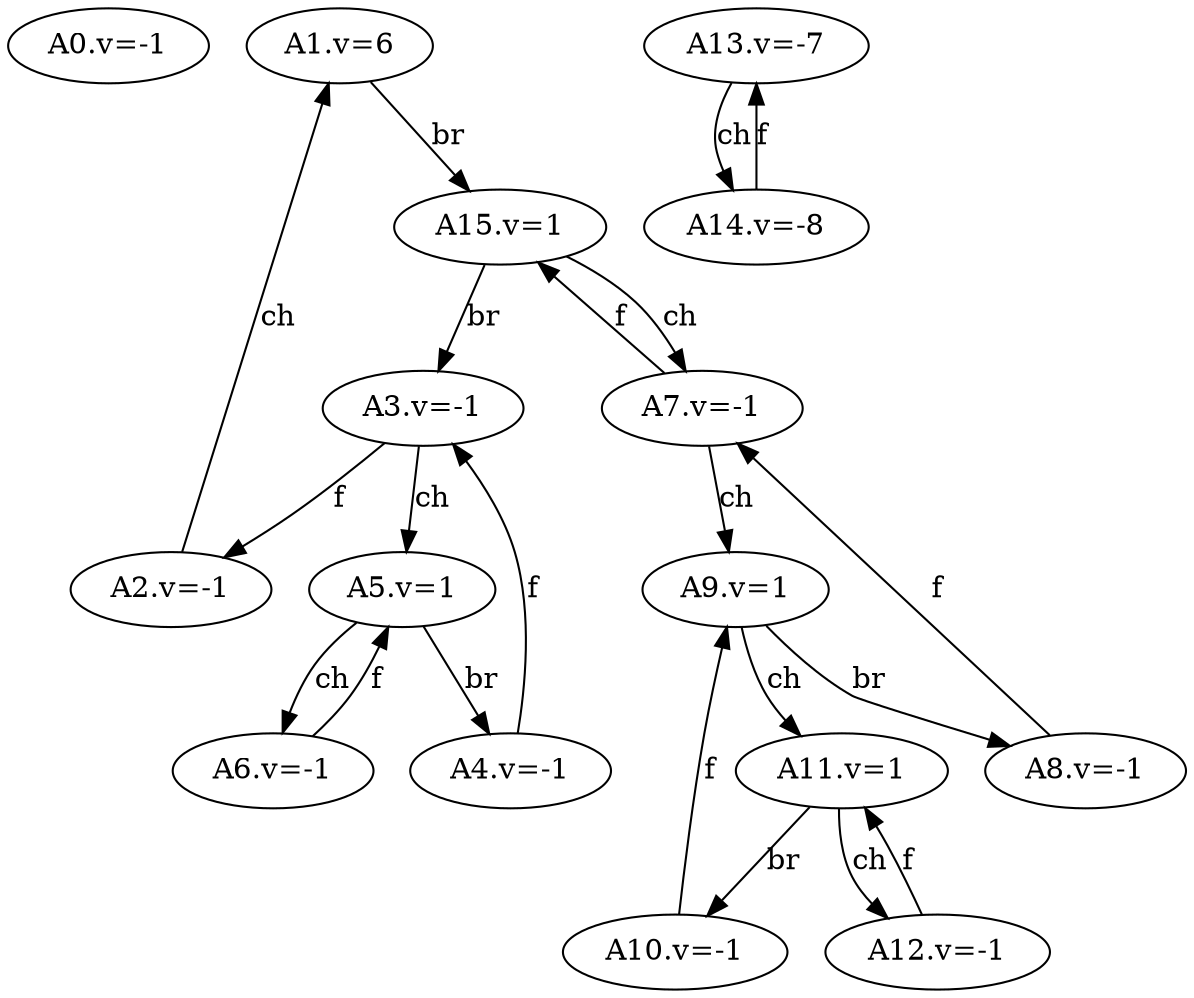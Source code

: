 digraph {
A0 [label="A0.v=-1"]
A1 [label="A1.v=6"]
A2 [label="A2.v=-1"]
A3 [label="A3.v=-1"]
A4 [label="A4.v=-1"]
A5 [label="A5.v=1"]
A6 [label="A6.v=-1"]
A7 [label="A7.v=-1"]
A8 [label="A8.v=-1"]
A9 [label="A9.v=1"]
A10 [label="A10.v=-1"]
A11 [label="A11.v=1"]
A12 [label="A12.v=-1"]
A13 [label="A13.v=-7"]
A14 [label="A14.v=-8"]
A15 [label="A15.v=1"]
A1 -> A15 [label="br"]
A2 -> A1 [label="ch"]
A3 -> A5 [label="ch"]
A3 -> A2 [label="f"]
A4 -> A3 [label="f"]
A5 -> A6 [label="ch"]
A5 -> A4 [label="br"]
A6 -> A5 [label="f"]
A7 -> A9 [label="ch"]
A7 -> A15 [label="f"]
A8 -> A7 [label="f"]
A9 -> A11 [label="ch"]
A9 -> A8 [label="br"]
A10 -> A9 [label="f"]
A11 -> A12 [label="ch"]
A11 -> A10 [label="br"]
A12 -> A11 [label="f"]
A13 -> A14 [label="ch"]
A14 -> A13 [label="f"]
A15 -> A7 [label="ch"]
A15 -> A3 [label="br"]
}
